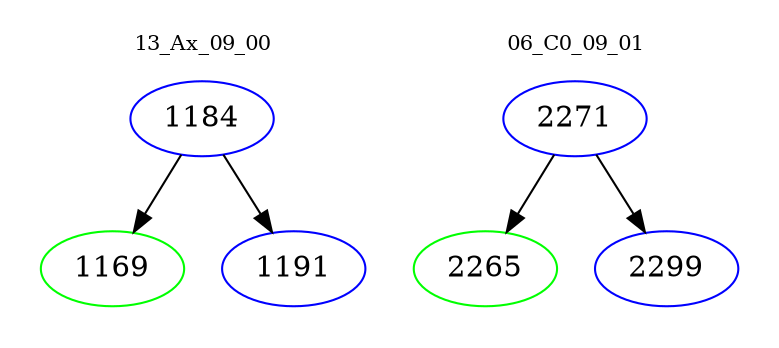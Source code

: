 digraph{
subgraph cluster_0 {
color = white
label = "13_Ax_09_00";
fontsize=10;
T0_1184 [label="1184", color="blue"]
T0_1184 -> T0_1169 [color="black"]
T0_1169 [label="1169", color="green"]
T0_1184 -> T0_1191 [color="black"]
T0_1191 [label="1191", color="blue"]
}
subgraph cluster_1 {
color = white
label = "06_C0_09_01";
fontsize=10;
T1_2271 [label="2271", color="blue"]
T1_2271 -> T1_2265 [color="black"]
T1_2265 [label="2265", color="green"]
T1_2271 -> T1_2299 [color="black"]
T1_2299 [label="2299", color="blue"]
}
}

